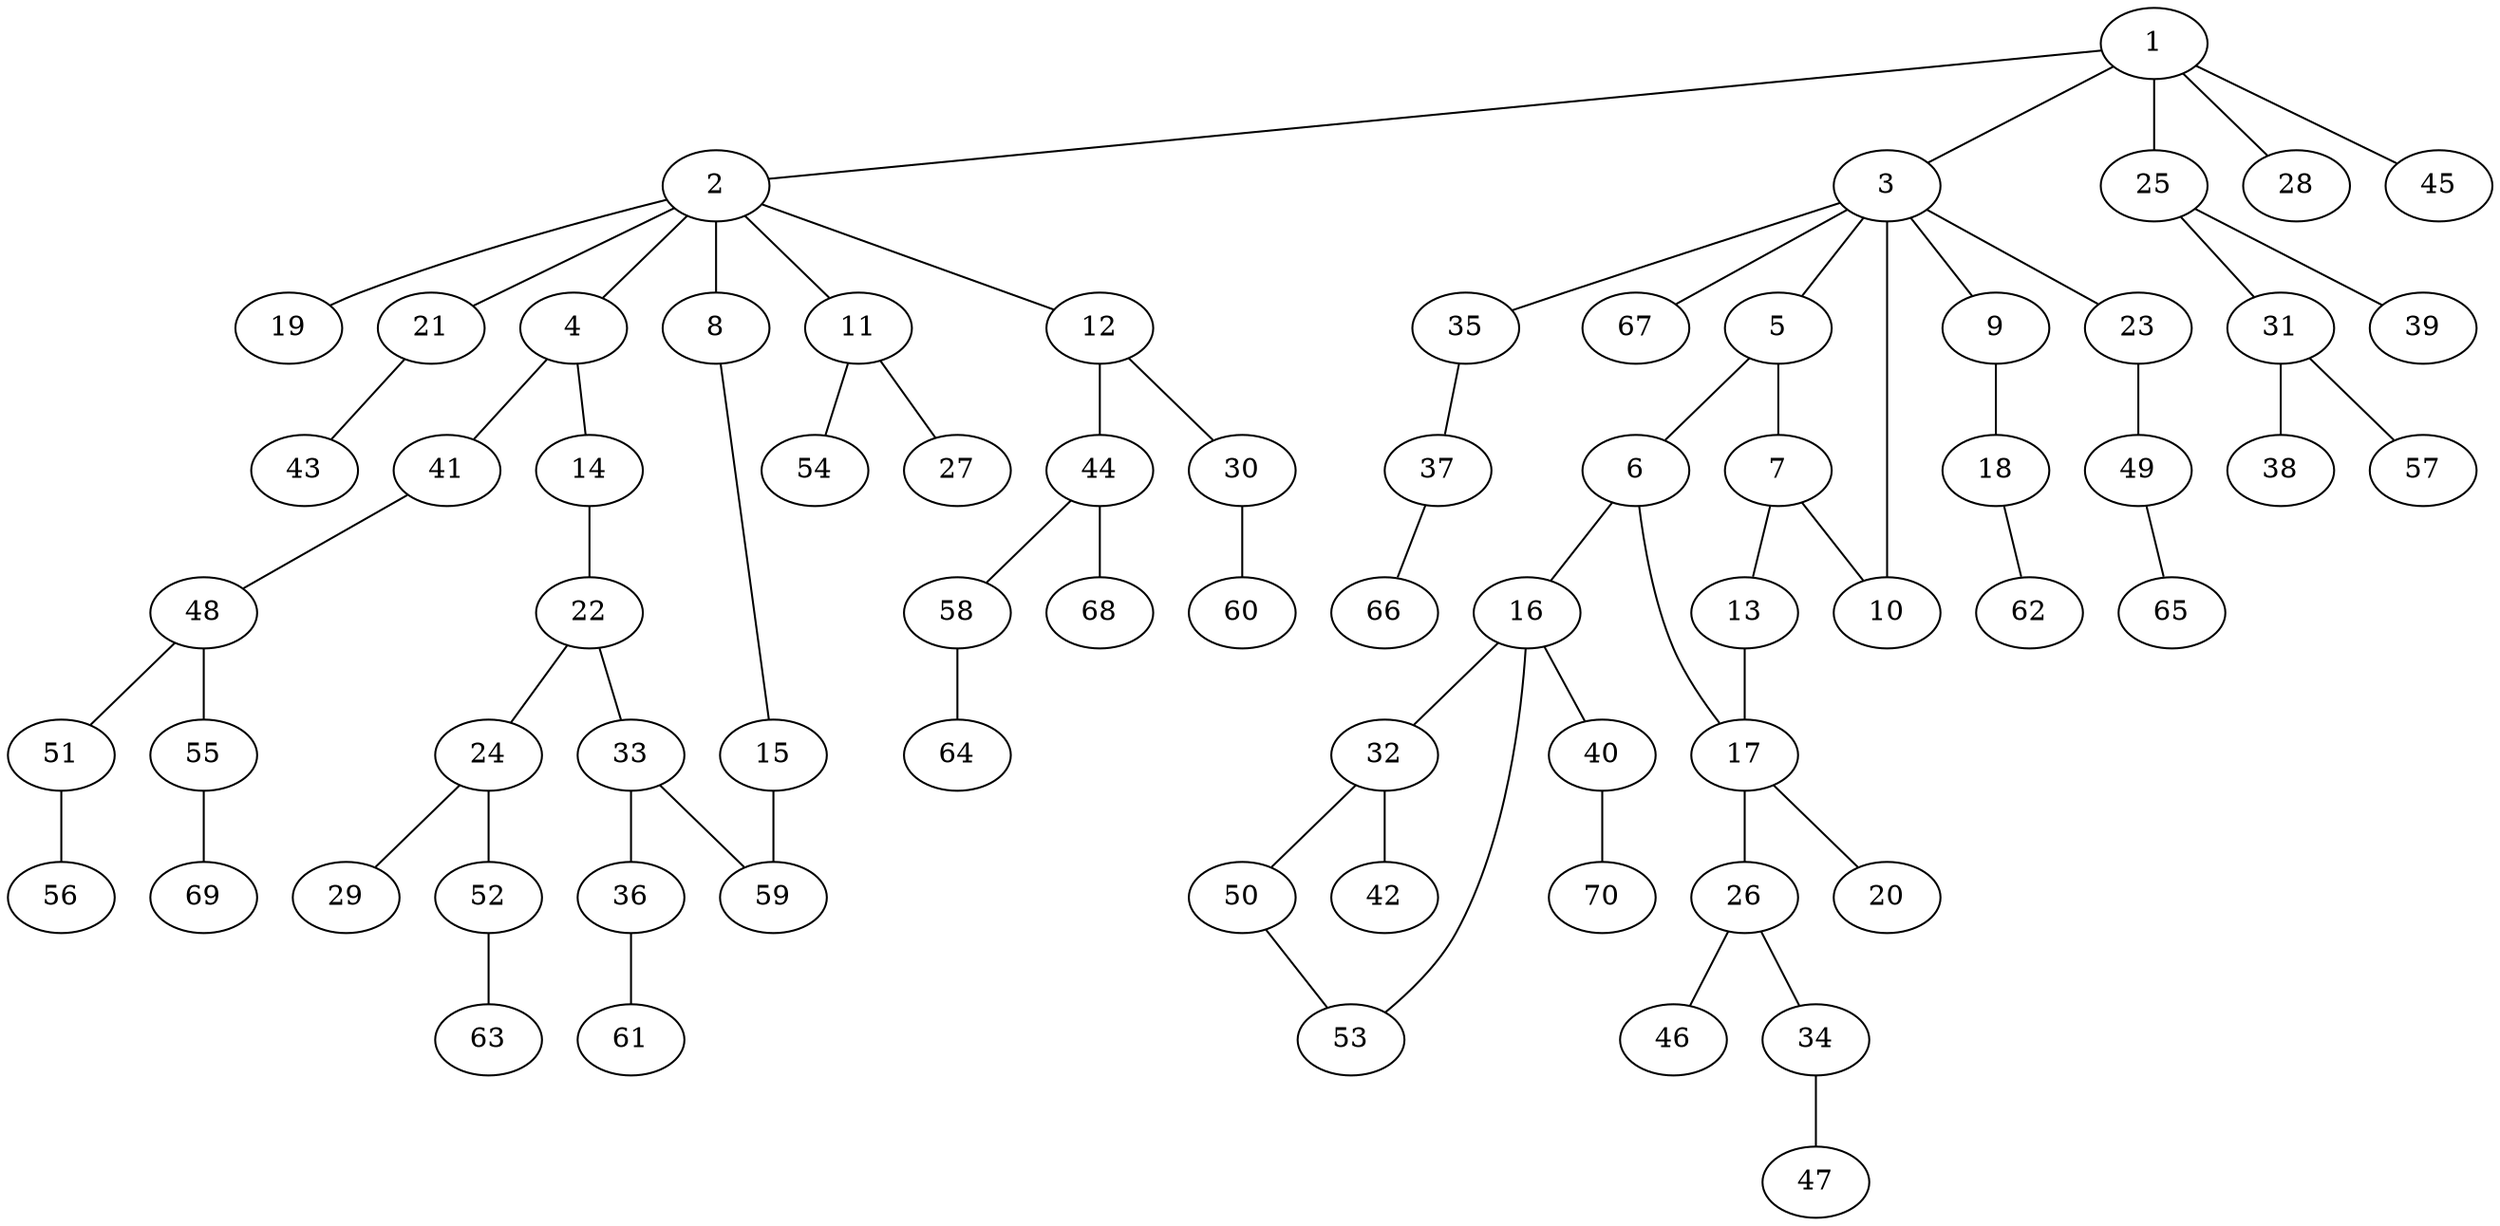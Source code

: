graph graphname {1--2
1--3
1--25
1--28
1--45
2--4
2--8
2--11
2--12
2--19
2--21
3--5
3--9
3--10
3--23
3--35
3--67
4--14
4--41
5--6
5--7
6--16
6--17
7--10
7--13
8--15
9--18
11--27
11--54
12--30
12--44
13--17
14--22
15--59
16--32
16--40
16--53
17--20
17--26
18--62
21--43
22--24
22--33
23--49
24--29
24--52
25--31
25--39
26--34
26--46
30--60
31--38
31--57
32--42
32--50
33--36
33--59
34--47
35--37
36--61
37--66
40--70
41--48
44--58
44--68
48--51
48--55
49--65
50--53
51--56
52--63
55--69
58--64
}
